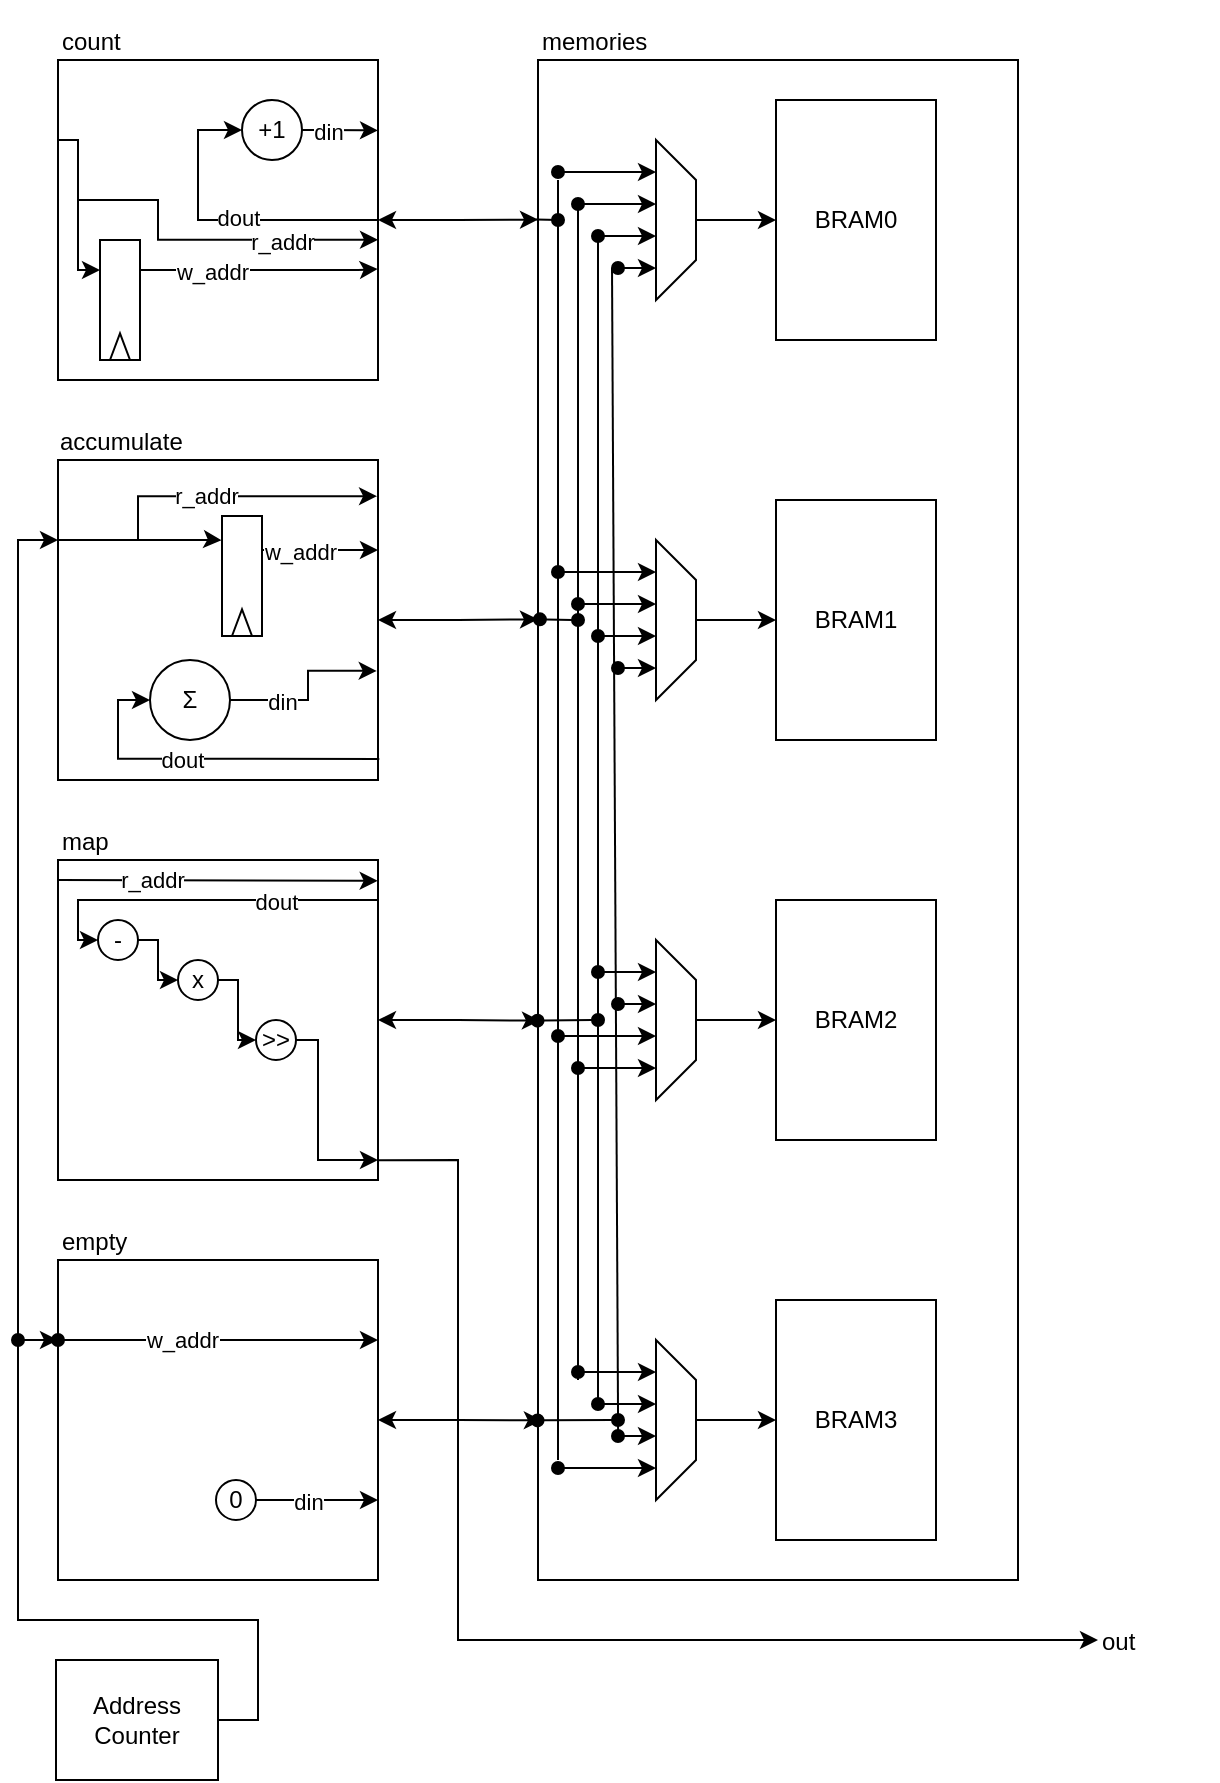 <mxfile version="20.8.23" type="device"><diagram name="Page-1" id="Vo6ZDAoyThmmG-_KPR3J"><mxGraphModel dx="338" dy="541" grid="1" gridSize="10" guides="1" tooltips="1" connect="1" arrows="1" fold="1" page="1" pageScale="1" pageWidth="850" pageHeight="1100" math="0" shadow="0"><root><mxCell id="0"/><mxCell id="1" parent="0"/><mxCell id="JUlNhKk0VV0QI1tBpsiQ-13" value="" style="rounded=0;whiteSpace=wrap;html=1;fillColor=default;" vertex="1" parent="1"><mxGeometry x="80" y="80" width="160" height="160" as="geometry"/></mxCell><mxCell id="JUlNhKk0VV0QI1tBpsiQ-84" style="edgeStyle=orthogonalEdgeStyle;rounded=0;orthogonalLoop=1;jettySize=auto;html=1;exitX=1;exitY=0.5;exitDx=0;exitDy=0;entryX=0;entryY=0.5;entryDx=0;entryDy=0;startArrow=none;startFill=0;endArrow=classic;endFill=1;" edge="1" parent="1" source="JUlNhKk0VV0QI1tBpsiQ-13" target="JUlNhKk0VV0QI1tBpsiQ-79"><mxGeometry relative="1" as="geometry"><Array as="points"><mxPoint x="150" y="160"/><mxPoint x="150" y="115"/></Array></mxGeometry></mxCell><mxCell id="JUlNhKk0VV0QI1tBpsiQ-147" value="dout" style="edgeLabel;html=1;align=center;verticalAlign=middle;resizable=0;points=[];" vertex="1" connectable="0" parent="JUlNhKk0VV0QI1tBpsiQ-84"><mxGeometry x="-0.106" y="-1" relative="1" as="geometry"><mxPoint as="offset"/></mxGeometry></mxCell><mxCell id="JUlNhKk0VV0QI1tBpsiQ-18" style="edgeStyle=orthogonalEdgeStyle;rounded=0;orthogonalLoop=1;jettySize=auto;html=1;exitX=1;exitY=0.5;exitDx=0;exitDy=0;entryX=0;entryY=0.105;entryDx=0;entryDy=0;entryPerimeter=0;startArrow=classic;startFill=1;" edge="1" parent="1" source="JUlNhKk0VV0QI1tBpsiQ-13" target="JUlNhKk0VV0QI1tBpsiQ-17"><mxGeometry relative="1" as="geometry"/></mxCell><mxCell id="JUlNhKk0VV0QI1tBpsiQ-85" style="edgeStyle=orthogonalEdgeStyle;rounded=0;orthogonalLoop=1;jettySize=auto;html=1;exitX=0;exitY=0.25;exitDx=0;exitDy=0;entryX=0;entryY=0.25;entryDx=0;entryDy=0;startArrow=none;startFill=0;endArrow=classic;endFill=1;" edge="1" parent="1" source="JUlNhKk0VV0QI1tBpsiQ-13" target="JUlNhKk0VV0QI1tBpsiQ-29"><mxGeometry relative="1" as="geometry"><Array as="points"><mxPoint x="90" y="120"/><mxPoint x="90" y="185"/></Array></mxGeometry></mxCell><mxCell id="JUlNhKk0VV0QI1tBpsiQ-19" style="edgeStyle=orthogonalEdgeStyle;rounded=0;orthogonalLoop=1;jettySize=auto;html=1;exitX=1;exitY=0.5;exitDx=0;exitDy=0;entryX=0;entryY=0.368;entryDx=0;entryDy=0;entryPerimeter=0;startArrow=classic;startFill=1;" edge="1" parent="1" source="JUlNhKk0VV0QI1tBpsiQ-14" target="JUlNhKk0VV0QI1tBpsiQ-17"><mxGeometry relative="1" as="geometry"/></mxCell><mxCell id="JUlNhKk0VV0QI1tBpsiQ-14" value="" style="rounded=0;whiteSpace=wrap;html=1;fillColor=default;" vertex="1" parent="1"><mxGeometry x="80" y="280" width="160" height="160" as="geometry"/></mxCell><mxCell id="JUlNhKk0VV0QI1tBpsiQ-104" style="edgeStyle=orthogonalEdgeStyle;rounded=0;orthogonalLoop=1;jettySize=auto;html=1;exitX=0;exitY=0.25;exitDx=0;exitDy=0;startArrow=none;startFill=0;endArrow=classic;endFill=1;entryX=-0.012;entryY=0.202;entryDx=0;entryDy=0;entryPerimeter=0;" edge="1" parent="1" source="JUlNhKk0VV0QI1tBpsiQ-14" target="JUlNhKk0VV0QI1tBpsiQ-97"><mxGeometry relative="1" as="geometry"><mxPoint x="160" y="320" as="targetPoint"/><Array as="points"><mxPoint x="160" y="320"/></Array></mxGeometry></mxCell><mxCell id="JUlNhKk0VV0QI1tBpsiQ-20" style="edgeStyle=orthogonalEdgeStyle;rounded=0;orthogonalLoop=1;jettySize=auto;html=1;exitX=1;exitY=0.5;exitDx=0;exitDy=0;entryX=0.004;entryY=0.632;entryDx=0;entryDy=0;entryPerimeter=0;startArrow=classic;startFill=1;" edge="1" parent="1" source="JUlNhKk0VV0QI1tBpsiQ-15" target="JUlNhKk0VV0QI1tBpsiQ-17"><mxGeometry relative="1" as="geometry"><mxPoint x="310" y="562" as="targetPoint"/></mxGeometry></mxCell><mxCell id="JUlNhKk0VV0QI1tBpsiQ-132" style="edgeStyle=orthogonalEdgeStyle;rounded=0;orthogonalLoop=1;jettySize=auto;html=1;startArrow=oval;startFill=1;endArrow=classic;endFill=1;entryX=0;entryY=0.25;entryDx=0;entryDy=0;" edge="1" parent="1" target="JUlNhKk0VV0QI1tBpsiQ-14"><mxGeometry relative="1" as="geometry"><mxPoint x="60" y="320" as="targetPoint"/><mxPoint x="60" y="720" as="sourcePoint"/><Array as="points"><mxPoint x="60" y="320"/></Array></mxGeometry></mxCell><mxCell id="JUlNhKk0VV0QI1tBpsiQ-15" value="" style="rounded=0;whiteSpace=wrap;html=1;fillColor=default;" vertex="1" parent="1"><mxGeometry x="80" y="480" width="160" height="160" as="geometry"/></mxCell><mxCell id="JUlNhKk0VV0QI1tBpsiQ-21" style="edgeStyle=orthogonalEdgeStyle;rounded=0;orthogonalLoop=1;jettySize=auto;html=1;exitX=1;exitY=0.5;exitDx=0;exitDy=0;entryX=0.008;entryY=0.895;entryDx=0;entryDy=0;entryPerimeter=0;startArrow=classic;startFill=1;" edge="1" parent="1" source="JUlNhKk0VV0QI1tBpsiQ-16" target="JUlNhKk0VV0QI1tBpsiQ-17"><mxGeometry relative="1" as="geometry"/></mxCell><mxCell id="JUlNhKk0VV0QI1tBpsiQ-16" value="" style="rounded=0;whiteSpace=wrap;html=1;fillColor=default;" vertex="1" parent="1"><mxGeometry x="80" y="680" width="160" height="160" as="geometry"/></mxCell><mxCell id="JUlNhKk0VV0QI1tBpsiQ-17" value="" style="rounded=0;whiteSpace=wrap;html=1;fillColor=default;" vertex="1" parent="1"><mxGeometry x="320" y="80" width="240" height="760" as="geometry"/></mxCell><mxCell id="JUlNhKk0VV0QI1tBpsiQ-38" style="edgeStyle=orthogonalEdgeStyle;rounded=0;orthogonalLoop=1;jettySize=auto;html=1;exitX=0.5;exitY=0;exitDx=0;exitDy=0;entryX=0;entryY=0.5;entryDx=0;entryDy=0;startArrow=none;startFill=0;" edge="1" parent="1" source="JUlNhKk0VV0QI1tBpsiQ-27" target="JUlNhKk0VV0QI1tBpsiQ-31"><mxGeometry relative="1" as="geometry"/></mxCell><mxCell id="JUlNhKk0VV0QI1tBpsiQ-52" style="edgeStyle=orthogonalEdgeStyle;rounded=0;orthogonalLoop=1;jettySize=auto;html=1;exitX=0.2;exitY=1;exitDx=0;exitDy=0;exitPerimeter=0;startArrow=classic;startFill=1;endArrow=oval;endFill=1;" edge="1" parent="1" source="JUlNhKk0VV0QI1tBpsiQ-27"><mxGeometry relative="1" as="geometry"><mxPoint x="330" y="136" as="targetPoint"/><Array as="points"><mxPoint x="330" y="136"/></Array></mxGeometry></mxCell><mxCell id="JUlNhKk0VV0QI1tBpsiQ-61" style="edgeStyle=orthogonalEdgeStyle;rounded=0;orthogonalLoop=1;jettySize=auto;html=1;exitX=0.4;exitY=1;exitDx=0;exitDy=0;exitPerimeter=0;startArrow=classic;startFill=1;endArrow=oval;endFill=1;" edge="1" parent="1" source="JUlNhKk0VV0QI1tBpsiQ-27"><mxGeometry relative="1" as="geometry"><mxPoint x="340" y="152" as="targetPoint"/><mxPoint x="360" y="152" as="sourcePoint"/></mxGeometry></mxCell><mxCell id="JUlNhKk0VV0QI1tBpsiQ-66" style="edgeStyle=orthogonalEdgeStyle;rounded=0;orthogonalLoop=1;jettySize=auto;html=1;exitX=0.6;exitY=1;exitDx=0;exitDy=0;exitPerimeter=0;startArrow=classic;startFill=1;endArrow=oval;endFill=1;" edge="1" parent="1" source="JUlNhKk0VV0QI1tBpsiQ-27"><mxGeometry relative="1" as="geometry"><mxPoint x="350" y="168" as="targetPoint"/></mxGeometry></mxCell><mxCell id="JUlNhKk0VV0QI1tBpsiQ-71" style="edgeStyle=orthogonalEdgeStyle;rounded=0;orthogonalLoop=1;jettySize=auto;html=1;exitX=0.8;exitY=1;exitDx=0;exitDy=0;exitPerimeter=0;startArrow=classic;startFill=1;endArrow=oval;endFill=1;" edge="1" parent="1" source="JUlNhKk0VV0QI1tBpsiQ-27"><mxGeometry relative="1" as="geometry"><mxPoint x="360" y="184" as="targetPoint"/></mxGeometry></mxCell><mxCell id="JUlNhKk0VV0QI1tBpsiQ-27" value="" style="shape=trapezoid;perimeter=trapezoidPerimeter;whiteSpace=wrap;html=1;fixedSize=1;fillColor=none;rotation=90;points=[[0,0,0,0,0],[0,0.25,0,0,0],[0,0.5,0,0,0],[0,0.75,0,0,0],[0,1,0,0,0],[0.2,1,0,0,0],[0.25,0,0,0,0],[0.4,1,0,0,0],[0.5,0,0,0,0],[0.6,1,0,0,0],[0.75,0,0,0,0],[0.8,1,0,0,0],[1,0,0,0,0],[1,0.25,0,0,0],[1,0.5,0,0,0],[1,0.75,0,0,0],[1,1,0,0,0]];" vertex="1" parent="1"><mxGeometry x="349" y="150" width="80" height="20" as="geometry"/></mxCell><mxCell id="JUlNhKk0VV0QI1tBpsiQ-28" value="" style="group" vertex="1" connectable="0" parent="1"><mxGeometry x="101" y="170" width="20" height="60" as="geometry"/></mxCell><mxCell id="JUlNhKk0VV0QI1tBpsiQ-29" value="" style="rounded=0;whiteSpace=wrap;html=1;container=0;" vertex="1" parent="JUlNhKk0VV0QI1tBpsiQ-28"><mxGeometry width="20" height="60" as="geometry"/></mxCell><mxCell id="JUlNhKk0VV0QI1tBpsiQ-30" value="" style="verticalLabelPosition=bottom;verticalAlign=top;html=1;shape=mxgraph.basic.acute_triangle;dx=0.5;" vertex="1" parent="JUlNhKk0VV0QI1tBpsiQ-28"><mxGeometry x="5" y="46.713" width="10" height="13.287" as="geometry"/></mxCell><mxCell id="JUlNhKk0VV0QI1tBpsiQ-31" value="BRAM0" style="rounded=0;whiteSpace=wrap;html=1;fillColor=none;" vertex="1" parent="1"><mxGeometry x="439" y="100" width="80" height="120" as="geometry"/></mxCell><mxCell id="JUlNhKk0VV0QI1tBpsiQ-32" value="BRAM1" style="rounded=0;whiteSpace=wrap;html=1;fillColor=none;" vertex="1" parent="1"><mxGeometry x="439" y="300" width="80" height="120" as="geometry"/></mxCell><mxCell id="JUlNhKk0VV0QI1tBpsiQ-33" value="BRAM2" style="rounded=0;whiteSpace=wrap;html=1;fillColor=none;" vertex="1" parent="1"><mxGeometry x="439" y="500" width="80" height="120" as="geometry"/></mxCell><mxCell id="JUlNhKk0VV0QI1tBpsiQ-34" value="&lt;div&gt;BRAM3&lt;/div&gt;" style="rounded=0;whiteSpace=wrap;html=1;fillColor=none;" vertex="1" parent="1"><mxGeometry x="439" y="700" width="80" height="120" as="geometry"/></mxCell><mxCell id="JUlNhKk0VV0QI1tBpsiQ-39" style="edgeStyle=orthogonalEdgeStyle;rounded=0;orthogonalLoop=1;jettySize=auto;html=1;exitX=0.5;exitY=0;exitDx=0;exitDy=0;entryX=0;entryY=0.5;entryDx=0;entryDy=0;startArrow=none;startFill=0;exitPerimeter=0;" edge="1" parent="1" source="JUlNhKk0VV0QI1tBpsiQ-43" target="JUlNhKk0VV0QI1tBpsiQ-32"><mxGeometry relative="1" as="geometry"><mxPoint x="390" y="360" as="sourcePoint"/></mxGeometry></mxCell><mxCell id="JUlNhKk0VV0QI1tBpsiQ-40" style="edgeStyle=orthogonalEdgeStyle;rounded=0;orthogonalLoop=1;jettySize=auto;html=1;exitX=0.5;exitY=0;exitDx=0;exitDy=0;entryX=0;entryY=0.5;entryDx=0;entryDy=0;startArrow=none;startFill=0;exitPerimeter=0;" edge="1" parent="1" source="JUlNhKk0VV0QI1tBpsiQ-42" target="JUlNhKk0VV0QI1tBpsiQ-33"><mxGeometry relative="1" as="geometry"><mxPoint x="390" y="560" as="sourcePoint"/></mxGeometry></mxCell><mxCell id="JUlNhKk0VV0QI1tBpsiQ-53" style="edgeStyle=orthogonalEdgeStyle;rounded=0;orthogonalLoop=1;jettySize=auto;html=1;exitX=0.6;exitY=1;exitDx=0;exitDy=0;exitPerimeter=0;startArrow=classic;startFill=1;endArrow=oval;endFill=1;" edge="1" parent="1" source="JUlNhKk0VV0QI1tBpsiQ-42"><mxGeometry relative="1" as="geometry"><mxPoint x="330" y="568" as="targetPoint"/><Array as="points"><mxPoint x="330" y="568"/></Array></mxGeometry></mxCell><mxCell id="JUlNhKk0VV0QI1tBpsiQ-64" style="edgeStyle=orthogonalEdgeStyle;rounded=0;orthogonalLoop=1;jettySize=auto;html=1;exitX=0.8;exitY=1;exitDx=0;exitDy=0;exitPerimeter=0;startArrow=classic;startFill=1;endArrow=oval;endFill=1;" edge="1" parent="1" source="JUlNhKk0VV0QI1tBpsiQ-42"><mxGeometry relative="1" as="geometry"><mxPoint x="340" y="584.207" as="targetPoint"/></mxGeometry></mxCell><mxCell id="JUlNhKk0VV0QI1tBpsiQ-69" style="edgeStyle=orthogonalEdgeStyle;rounded=0;orthogonalLoop=1;jettySize=auto;html=1;exitX=0.2;exitY=1;exitDx=0;exitDy=0;exitPerimeter=0;startArrow=classic;startFill=1;endArrow=oval;endFill=1;" edge="1" parent="1" source="JUlNhKk0VV0QI1tBpsiQ-42"><mxGeometry relative="1" as="geometry"><mxPoint x="350" y="535.931" as="targetPoint"/></mxGeometry></mxCell><mxCell id="JUlNhKk0VV0QI1tBpsiQ-73" style="edgeStyle=orthogonalEdgeStyle;rounded=0;orthogonalLoop=1;jettySize=auto;html=1;exitX=0.4;exitY=1;exitDx=0;exitDy=0;exitPerimeter=0;startArrow=classic;startFill=1;endArrow=oval;endFill=1;" edge="1" parent="1" source="JUlNhKk0VV0QI1tBpsiQ-42"><mxGeometry relative="1" as="geometry"><mxPoint x="360" y="551.816" as="targetPoint"/></mxGeometry></mxCell><mxCell id="JUlNhKk0VV0QI1tBpsiQ-42" value="" style="shape=trapezoid;perimeter=trapezoidPerimeter;whiteSpace=wrap;html=1;fixedSize=1;fillColor=none;rotation=90;points=[[0,0,0,0,0],[0,0.25,0,0,0],[0,0.5,0,0,0],[0,0.75,0,0,0],[0,1,0,0,0],[0.2,1,0,0,0],[0.25,0,0,0,0],[0.4,1,0,0,0],[0.5,0,0,0,0],[0.6,1,0,0,0],[0.75,0,0,0,0],[0.8,1,0,0,0],[1,0,0,0,0],[1,0.25,0,0,0],[1,0.5,0,0,0],[1,0.75,0,0,0],[1,1,0,0,0]];" vertex="1" parent="1"><mxGeometry x="349" y="550" width="80" height="20" as="geometry"/></mxCell><mxCell id="JUlNhKk0VV0QI1tBpsiQ-56" style="edgeStyle=orthogonalEdgeStyle;rounded=0;orthogonalLoop=1;jettySize=auto;html=1;exitX=0.2;exitY=1;exitDx=0;exitDy=0;exitPerimeter=0;startArrow=classic;startFill=1;endArrow=oval;endFill=1;" edge="1" parent="1" source="JUlNhKk0VV0QI1tBpsiQ-43"><mxGeometry relative="1" as="geometry"><mxPoint x="330" y="336" as="targetPoint"/></mxGeometry></mxCell><mxCell id="JUlNhKk0VV0QI1tBpsiQ-63" style="edgeStyle=orthogonalEdgeStyle;rounded=0;orthogonalLoop=1;jettySize=auto;html=1;exitX=0.4;exitY=1;exitDx=0;exitDy=0;exitPerimeter=0;startArrow=classic;startFill=1;endArrow=oval;endFill=1;" edge="1" parent="1" source="JUlNhKk0VV0QI1tBpsiQ-43"><mxGeometry relative="1" as="geometry"><mxPoint x="340" y="351.793" as="targetPoint"/></mxGeometry></mxCell><mxCell id="JUlNhKk0VV0QI1tBpsiQ-68" style="edgeStyle=orthogonalEdgeStyle;rounded=0;orthogonalLoop=1;jettySize=auto;html=1;exitX=0.6;exitY=1;exitDx=0;exitDy=0;exitPerimeter=0;startArrow=classic;startFill=1;endArrow=oval;endFill=1;" edge="1" parent="1" source="JUlNhKk0VV0QI1tBpsiQ-43"><mxGeometry relative="1" as="geometry"><mxPoint x="350" y="368.345" as="targetPoint"/></mxGeometry></mxCell><mxCell id="JUlNhKk0VV0QI1tBpsiQ-74" style="edgeStyle=orthogonalEdgeStyle;rounded=0;orthogonalLoop=1;jettySize=auto;html=1;exitX=0.8;exitY=1;exitDx=0;exitDy=0;exitPerimeter=0;startArrow=classic;startFill=1;endArrow=oval;endFill=1;" edge="1" parent="1" source="JUlNhKk0VV0QI1tBpsiQ-43"><mxGeometry relative="1" as="geometry"><mxPoint x="360" y="384.061" as="targetPoint"/></mxGeometry></mxCell><mxCell id="JUlNhKk0VV0QI1tBpsiQ-43" value="" style="shape=trapezoid;perimeter=trapezoidPerimeter;whiteSpace=wrap;html=1;fixedSize=1;fillColor=none;rotation=90;points=[[0,0,0,0,0],[0,0.25,0,0,0],[0,0.5,0,0,0],[0,0.75,0,0,0],[0,1,0,0,0],[0.2,1,0,0,0],[0.25,0,0,0,0],[0.4,1,0,0,0],[0.5,0,0,0,0],[0.6,1,0,0,0],[0.75,0,0,0,0],[0.8,1,0,0,0],[1,0,0,0,0],[1,0.25,0,0,0],[1,0.5,0,0,0],[1,0.75,0,0,0],[1,1,0,0,0]];" vertex="1" parent="1"><mxGeometry x="349" y="350" width="80" height="20" as="geometry"/></mxCell><mxCell id="JUlNhKk0VV0QI1tBpsiQ-46" style="edgeStyle=orthogonalEdgeStyle;rounded=0;orthogonalLoop=1;jettySize=auto;html=1;entryX=0;entryY=0.5;entryDx=0;entryDy=0;startArrow=none;startFill=0;" edge="1" parent="1" source="JUlNhKk0VV0QI1tBpsiQ-45" target="JUlNhKk0VV0QI1tBpsiQ-34"><mxGeometry relative="1" as="geometry"/></mxCell><mxCell id="JUlNhKk0VV0QI1tBpsiQ-54" style="edgeStyle=orthogonalEdgeStyle;rounded=0;orthogonalLoop=1;jettySize=auto;html=1;exitX=0.8;exitY=1;exitDx=0;exitDy=0;exitPerimeter=0;startArrow=classic;startFill=1;endArrow=oval;endFill=1;" edge="1" parent="1" source="JUlNhKk0VV0QI1tBpsiQ-45"><mxGeometry relative="1" as="geometry"><mxPoint x="330" y="784" as="targetPoint"/></mxGeometry></mxCell><mxCell id="JUlNhKk0VV0QI1tBpsiQ-62" style="edgeStyle=orthogonalEdgeStyle;rounded=0;orthogonalLoop=1;jettySize=auto;html=1;exitX=0.2;exitY=1;exitDx=0;exitDy=0;exitPerimeter=0;startArrow=classic;startFill=1;endArrow=oval;endFill=1;" edge="1" parent="1" source="JUlNhKk0VV0QI1tBpsiQ-45"><mxGeometry relative="1" as="geometry"><mxPoint x="340" y="736" as="targetPoint"/></mxGeometry></mxCell><mxCell id="JUlNhKk0VV0QI1tBpsiQ-67" style="edgeStyle=orthogonalEdgeStyle;rounded=0;orthogonalLoop=1;jettySize=auto;html=1;exitX=0.4;exitY=1;exitDx=0;exitDy=0;exitPerimeter=0;entryX=0.125;entryY=0.884;entryDx=0;entryDy=0;entryPerimeter=0;startArrow=classic;startFill=1;endArrow=oval;endFill=1;" edge="1" parent="1" source="JUlNhKk0VV0QI1tBpsiQ-45" target="JUlNhKk0VV0QI1tBpsiQ-17"><mxGeometry relative="1" as="geometry"/></mxCell><mxCell id="JUlNhKk0VV0QI1tBpsiQ-72" style="edgeStyle=orthogonalEdgeStyle;rounded=0;orthogonalLoop=1;jettySize=auto;html=1;exitX=0.6;exitY=1;exitDx=0;exitDy=0;exitPerimeter=0;startArrow=classic;startFill=1;endArrow=oval;endFill=1;" edge="1" parent="1" source="JUlNhKk0VV0QI1tBpsiQ-45"><mxGeometry relative="1" as="geometry"><mxPoint x="360" y="768.143" as="targetPoint"/></mxGeometry></mxCell><mxCell id="JUlNhKk0VV0QI1tBpsiQ-45" value="" style="shape=trapezoid;perimeter=trapezoidPerimeter;whiteSpace=wrap;html=1;fixedSize=1;fillColor=none;rotation=90;points=[[0,0,0,0,0],[0,0.25,0,0,0],[0,0.5,0,0,0],[0,0.75,0,0,0],[0,1,0,0,0],[0.2,1,0,0,0],[0.25,0,0,0,0],[0.4,1,0,0,0],[0.5,0,0,0,0],[0.6,1,0,0,0],[0.75,0,0,0,0],[0.8,1,0,0,0],[1,0,0,0,0],[1,0.25,0,0,0],[1,0.5,0,0,0],[1,0.75,0,0,0],[1,1,0,0,0]];" vertex="1" parent="1"><mxGeometry x="349" y="750" width="80" height="20" as="geometry"/></mxCell><mxCell id="JUlNhKk0VV0QI1tBpsiQ-57" value="" style="endArrow=none;html=1;rounded=0;entryX=-0.004;entryY=0.105;entryDx=0;entryDy=0;entryPerimeter=0;" edge="1" parent="1" target="JUlNhKk0VV0QI1tBpsiQ-17"><mxGeometry width="50" height="50" relative="1" as="geometry"><mxPoint x="330" y="780" as="sourcePoint"/><mxPoint x="310" y="270" as="targetPoint"/><Array as="points"><mxPoint x="330" y="160"/></Array></mxGeometry></mxCell><mxCell id="JUlNhKk0VV0QI1tBpsiQ-59" value="" style="endArrow=none;html=1;rounded=0;startArrow=oval;startFill=1;" edge="1" parent="1"><mxGeometry width="50" height="50" relative="1" as="geometry"><mxPoint x="330" y="160" as="sourcePoint"/><mxPoint x="330" y="140" as="targetPoint"/></mxGeometry></mxCell><mxCell id="JUlNhKk0VV0QI1tBpsiQ-60" value="" style="endArrow=none;html=1;rounded=0;" edge="1" parent="1"><mxGeometry width="50" height="50" relative="1" as="geometry"><mxPoint x="340" y="740" as="sourcePoint"/><mxPoint x="340" y="150" as="targetPoint"/></mxGeometry></mxCell><mxCell id="JUlNhKk0VV0QI1tBpsiQ-65" value="" style="endArrow=none;html=1;rounded=0;exitX=0.125;exitY=0.882;exitDx=0;exitDy=0;exitPerimeter=0;" edge="1" parent="1" source="JUlNhKk0VV0QI1tBpsiQ-17"><mxGeometry width="50" height="50" relative="1" as="geometry"><mxPoint x="300" y="250" as="sourcePoint"/><mxPoint x="350" y="170" as="targetPoint"/></mxGeometry></mxCell><mxCell id="JUlNhKk0VV0QI1tBpsiQ-70" value="" style="endArrow=none;html=1;rounded=0;entryX=0.8;entryY=1;entryDx=0;entryDy=0;entryPerimeter=0;exitX=0.167;exitY=0.908;exitDx=0;exitDy=0;exitPerimeter=0;" edge="1" parent="1" source="JUlNhKk0VV0QI1tBpsiQ-17"><mxGeometry width="50" height="50" relative="1" as="geometry"><mxPoint x="290" y="730" as="sourcePoint"/><mxPoint x="357" y="184" as="targetPoint"/></mxGeometry></mxCell><mxCell id="JUlNhKk0VV0QI1tBpsiQ-75" value="" style="endArrow=oval;html=1;rounded=0;exitX=0.004;exitY=0.368;exitDx=0;exitDy=0;exitPerimeter=0;startArrow=oval;startFill=1;endFill=1;" edge="1" parent="1" source="JUlNhKk0VV0QI1tBpsiQ-17"><mxGeometry width="50" height="50" relative="1" as="geometry"><mxPoint x="320" y="410" as="sourcePoint"/><mxPoint x="340" y="360" as="targetPoint"/></mxGeometry></mxCell><mxCell id="JUlNhKk0VV0QI1tBpsiQ-76" value="" style="endArrow=oval;html=1;rounded=0;exitX=-0.001;exitY=0.632;exitDx=0;exitDy=0;exitPerimeter=0;startArrow=oval;startFill=1;endFill=1;" edge="1" parent="1" source="JUlNhKk0VV0QI1tBpsiQ-17"><mxGeometry width="50" height="50" relative="1" as="geometry"><mxPoint x="331" y="370" as="sourcePoint"/><mxPoint x="350" y="560" as="targetPoint"/></mxGeometry></mxCell><mxCell id="JUlNhKk0VV0QI1tBpsiQ-77" value="" style="endArrow=oval;html=1;rounded=0;exitX=-0.001;exitY=0.895;exitDx=0;exitDy=0;exitPerimeter=0;startArrow=oval;startFill=1;endFill=1;" edge="1" parent="1" source="JUlNhKk0VV0QI1tBpsiQ-17"><mxGeometry width="50" height="50" relative="1" as="geometry"><mxPoint x="330" y="570" as="sourcePoint"/><mxPoint x="360" y="760" as="targetPoint"/></mxGeometry></mxCell><mxCell id="JUlNhKk0VV0QI1tBpsiQ-88" style="edgeStyle=orthogonalEdgeStyle;rounded=0;orthogonalLoop=1;jettySize=auto;html=1;exitX=1;exitY=0.5;exitDx=0;exitDy=0;entryX=1;entryY=0.22;entryDx=0;entryDy=0;entryPerimeter=0;startArrow=none;startFill=0;endArrow=classic;endFill=1;" edge="1" parent="1" source="JUlNhKk0VV0QI1tBpsiQ-79" target="JUlNhKk0VV0QI1tBpsiQ-13"><mxGeometry relative="1" as="geometry"><Array as="points"><mxPoint x="210" y="115"/></Array></mxGeometry></mxCell><mxCell id="JUlNhKk0VV0QI1tBpsiQ-89" value="din" style="edgeLabel;html=1;align=center;verticalAlign=middle;resizable=0;points=[];" vertex="1" connectable="0" parent="JUlNhKk0VV0QI1tBpsiQ-88"><mxGeometry x="-0.305" y="-1" relative="1" as="geometry"><mxPoint as="offset"/></mxGeometry></mxCell><mxCell id="JUlNhKk0VV0QI1tBpsiQ-79" value="+1" style="ellipse;whiteSpace=wrap;html=1;aspect=fixed;fillColor=none;" vertex="1" parent="1"><mxGeometry x="172" y="100" width="30" height="30" as="geometry"/></mxCell><mxCell id="JUlNhKk0VV0QI1tBpsiQ-87" style="edgeStyle=orthogonalEdgeStyle;rounded=0;orthogonalLoop=1;jettySize=auto;html=1;exitX=1;exitY=0.25;exitDx=0;exitDy=0;startArrow=none;startFill=0;endArrow=classic;endFill=1;entryX=0.999;entryY=0.653;entryDx=0;entryDy=0;entryPerimeter=0;" edge="1" parent="1" source="JUlNhKk0VV0QI1tBpsiQ-29" target="JUlNhKk0VV0QI1tBpsiQ-13"><mxGeometry relative="1" as="geometry"><mxPoint x="230" y="180" as="targetPoint"/><Array as="points"><mxPoint x="230" y="185"/></Array></mxGeometry></mxCell><mxCell id="JUlNhKk0VV0QI1tBpsiQ-93" value="w_addr" style="edgeLabel;html=1;align=center;verticalAlign=middle;resizable=0;points=[];" vertex="1" connectable="0" parent="JUlNhKk0VV0QI1tBpsiQ-87"><mxGeometry x="-0.404" y="-1" relative="1" as="geometry"><mxPoint as="offset"/></mxGeometry></mxCell><mxCell id="JUlNhKk0VV0QI1tBpsiQ-90" style="edgeStyle=orthogonalEdgeStyle;rounded=0;orthogonalLoop=1;jettySize=auto;html=1;entryX=1;entryY=0.562;entryDx=0;entryDy=0;entryPerimeter=0;startArrow=none;startFill=0;endArrow=classic;endFill=1;" edge="1" parent="1" target="JUlNhKk0VV0QI1tBpsiQ-13"><mxGeometry relative="1" as="geometry"><mxPoint x="90" y="150" as="sourcePoint"/><Array as="points"><mxPoint x="130" y="150"/><mxPoint x="130" y="170"/></Array></mxGeometry></mxCell><mxCell id="JUlNhKk0VV0QI1tBpsiQ-92" value="r_addr" style="edgeLabel;html=1;align=center;verticalAlign=middle;resizable=0;points=[];" vertex="1" connectable="0" parent="JUlNhKk0VV0QI1tBpsiQ-90"><mxGeometry x="0.431" y="-1" relative="1" as="geometry"><mxPoint as="offset"/></mxGeometry></mxCell><mxCell id="JUlNhKk0VV0QI1tBpsiQ-100" style="edgeStyle=orthogonalEdgeStyle;rounded=0;orthogonalLoop=1;jettySize=auto;html=1;exitX=1.004;exitY=0.934;exitDx=0;exitDy=0;entryX=0;entryY=0.5;entryDx=0;entryDy=0;startArrow=none;startFill=0;endArrow=classic;endFill=1;exitPerimeter=0;" edge="1" parent="1" source="JUlNhKk0VV0QI1tBpsiQ-14" target="JUlNhKk0VV0QI1tBpsiQ-109"><mxGeometry relative="1" as="geometry"><mxPoint x="122.0" y="395.0" as="targetPoint"/><Array as="points"><mxPoint x="110" y="429"/><mxPoint x="110" y="400"/></Array></mxGeometry></mxCell><mxCell id="JUlNhKk0VV0QI1tBpsiQ-103" value="dout" style="edgeLabel;html=1;align=center;verticalAlign=middle;resizable=0;points=[];" vertex="1" connectable="0" parent="JUlNhKk0VV0QI1tBpsiQ-100"><mxGeometry x="0.122" relative="1" as="geometry"><mxPoint as="offset"/></mxGeometry></mxCell><mxCell id="JUlNhKk0VV0QI1tBpsiQ-101" style="edgeStyle=orthogonalEdgeStyle;rounded=0;orthogonalLoop=1;jettySize=auto;html=1;exitX=1;exitY=0.5;exitDx=0;exitDy=0;entryX=0.996;entryY=0.659;entryDx=0;entryDy=0;entryPerimeter=0;startArrow=none;startFill=0;endArrow=classic;endFill=1;" edge="1" parent="1" source="JUlNhKk0VV0QI1tBpsiQ-109" target="JUlNhKk0VV0QI1tBpsiQ-14"><mxGeometry relative="1" as="geometry"><mxPoint x="172.0" y="395.0" as="sourcePoint"/><Array as="points"><mxPoint x="205" y="400"/><mxPoint x="205" y="385"/></Array></mxGeometry></mxCell><mxCell id="JUlNhKk0VV0QI1tBpsiQ-102" value="din" style="edgeLabel;html=1;align=center;verticalAlign=middle;resizable=0;points=[];" vertex="1" connectable="0" parent="JUlNhKk0VV0QI1tBpsiQ-101"><mxGeometry x="-0.417" y="-1" relative="1" as="geometry"><mxPoint as="offset"/></mxGeometry></mxCell><mxCell id="JUlNhKk0VV0QI1tBpsiQ-96" value="" style="group;labelBackgroundColor=#FFFFFF;fillColor=none;" vertex="1" connectable="0" parent="1"><mxGeometry x="162" y="308" width="20" height="60" as="geometry"/></mxCell><mxCell id="JUlNhKk0VV0QI1tBpsiQ-97" value="" style="rounded=0;whiteSpace=wrap;html=1;container=0;labelBackgroundColor=#FFFFFF;fillColor=none;" vertex="1" parent="JUlNhKk0VV0QI1tBpsiQ-96"><mxGeometry width="20" height="60" as="geometry"/></mxCell><mxCell id="JUlNhKk0VV0QI1tBpsiQ-98" value="" style="verticalLabelPosition=bottom;verticalAlign=top;html=1;shape=mxgraph.basic.acute_triangle;dx=0.5;labelBackgroundColor=#FFFFFF;fillColor=none;" vertex="1" parent="JUlNhKk0VV0QI1tBpsiQ-96"><mxGeometry x="5" y="46.713" width="10" height="13.287" as="geometry"/></mxCell><mxCell id="JUlNhKk0VV0QI1tBpsiQ-105" style="edgeStyle=orthogonalEdgeStyle;rounded=0;orthogonalLoop=1;jettySize=auto;html=1;exitX=1;exitY=0.25;exitDx=0;exitDy=0;startArrow=none;startFill=0;endArrow=classic;endFill=1;" edge="1" parent="1" source="JUlNhKk0VV0QI1tBpsiQ-97"><mxGeometry relative="1" as="geometry"><mxPoint x="240" y="325" as="targetPoint"/><Array as="points"><mxPoint x="240" y="325"/></Array></mxGeometry></mxCell><mxCell id="JUlNhKk0VV0QI1tBpsiQ-108" value="w_addr" style="edgeLabel;html=1;align=center;verticalAlign=middle;resizable=0;points=[];" vertex="1" connectable="0" parent="JUlNhKk0VV0QI1tBpsiQ-105"><mxGeometry x="-0.303" y="-1" relative="1" as="geometry"><mxPoint as="offset"/></mxGeometry></mxCell><mxCell id="JUlNhKk0VV0QI1tBpsiQ-106" style="edgeStyle=orthogonalEdgeStyle;rounded=0;orthogonalLoop=1;jettySize=auto;html=1;startArrow=none;startFill=0;endArrow=classic;endFill=1;entryX=0.997;entryY=0.113;entryDx=0;entryDy=0;entryPerimeter=0;" edge="1" parent="1" target="JUlNhKk0VV0QI1tBpsiQ-14"><mxGeometry relative="1" as="geometry"><mxPoint x="120" y="320" as="sourcePoint"/><mxPoint x="250" y="335" as="targetPoint"/><Array as="points"><mxPoint x="120" y="298"/></Array></mxGeometry></mxCell><mxCell id="JUlNhKk0VV0QI1tBpsiQ-107" value="r_addr" style="edgeLabel;html=1;align=center;verticalAlign=middle;resizable=0;points=[];" vertex="1" connectable="0" parent="JUlNhKk0VV0QI1tBpsiQ-106"><mxGeometry x="-0.21" relative="1" as="geometry"><mxPoint as="offset"/></mxGeometry></mxCell><mxCell id="JUlNhKk0VV0QI1tBpsiQ-109" value="Σ" style="ellipse;whiteSpace=wrap;html=1;aspect=fixed;labelBackgroundColor=#FFFFFF;fillColor=none;" vertex="1" parent="1"><mxGeometry x="126" y="380" width="40" height="40" as="geometry"/></mxCell><mxCell id="JUlNhKk0VV0QI1tBpsiQ-116" style="edgeStyle=orthogonalEdgeStyle;rounded=0;orthogonalLoop=1;jettySize=auto;html=1;exitX=1;exitY=0.5;exitDx=0;exitDy=0;entryX=0;entryY=0.5;entryDx=0;entryDy=0;startArrow=none;startFill=0;endArrow=classic;endFill=1;" edge="1" parent="1" source="JUlNhKk0VV0QI1tBpsiQ-110" target="JUlNhKk0VV0QI1tBpsiQ-112"><mxGeometry relative="1" as="geometry"><Array as="points"><mxPoint x="130" y="540"/></Array></mxGeometry></mxCell><mxCell id="JUlNhKk0VV0QI1tBpsiQ-122" style="edgeStyle=orthogonalEdgeStyle;rounded=0;orthogonalLoop=1;jettySize=auto;html=1;exitX=0;exitY=0.5;exitDx=0;exitDy=0;startArrow=none;startFill=0;endArrow=classic;endFill=1;entryX=0;entryY=0.5;entryDx=0;entryDy=0;" edge="1" parent="1" target="JUlNhKk0VV0QI1tBpsiQ-110"><mxGeometry relative="1" as="geometry"><mxPoint x="240" y="500" as="sourcePoint"/><Array as="points"><mxPoint x="240" y="500"/><mxPoint x="90" y="500"/><mxPoint x="90" y="520"/></Array></mxGeometry></mxCell><mxCell id="JUlNhKk0VV0QI1tBpsiQ-123" value="dout" style="edgeLabel;html=1;align=center;verticalAlign=middle;resizable=0;points=[];" vertex="1" connectable="0" parent="JUlNhKk0VV0QI1tBpsiQ-122"><mxGeometry x="-0.426" y="1" relative="1" as="geometry"><mxPoint as="offset"/></mxGeometry></mxCell><mxCell id="JUlNhKk0VV0QI1tBpsiQ-110" value="-" style="ellipse;whiteSpace=wrap;html=1;aspect=fixed;labelBackgroundColor=#FFFFFF;fillColor=none;" vertex="1" parent="1"><mxGeometry x="100" y="510" width="20" height="20" as="geometry"/></mxCell><mxCell id="JUlNhKk0VV0QI1tBpsiQ-115" style="edgeStyle=orthogonalEdgeStyle;rounded=0;orthogonalLoop=1;jettySize=auto;html=1;exitX=1;exitY=0.5;exitDx=0;exitDy=0;entryX=0;entryY=0.5;entryDx=0;entryDy=0;startArrow=none;startFill=0;endArrow=classic;endFill=1;" edge="1" parent="1" source="JUlNhKk0VV0QI1tBpsiQ-112" target="JUlNhKk0VV0QI1tBpsiQ-113"><mxGeometry relative="1" as="geometry"><Array as="points"><mxPoint x="170" y="540"/><mxPoint x="170" y="570"/></Array></mxGeometry></mxCell><mxCell id="JUlNhKk0VV0QI1tBpsiQ-112" value="x" style="ellipse;whiteSpace=wrap;html=1;aspect=fixed;labelBackgroundColor=#FFFFFF;fillColor=none;" vertex="1" parent="1"><mxGeometry x="140" y="530" width="20" height="20" as="geometry"/></mxCell><mxCell id="JUlNhKk0VV0QI1tBpsiQ-120" style="edgeStyle=orthogonalEdgeStyle;rounded=0;orthogonalLoop=1;jettySize=auto;html=1;exitX=1;exitY=0.5;exitDx=0;exitDy=0;startArrow=none;startFill=0;endArrow=classic;endFill=1;" edge="1" parent="1" source="JUlNhKk0VV0QI1tBpsiQ-113"><mxGeometry relative="1" as="geometry"><mxPoint x="240" y="630" as="targetPoint"/><Array as="points"><mxPoint x="210" y="570"/><mxPoint x="210" y="630"/></Array></mxGeometry></mxCell><mxCell id="JUlNhKk0VV0QI1tBpsiQ-113" value="&amp;gt;&amp;gt;" style="ellipse;whiteSpace=wrap;html=1;aspect=fixed;labelBackgroundColor=none;fillColor=none;" vertex="1" parent="1"><mxGeometry x="179" y="560" width="20" height="20" as="geometry"/></mxCell><mxCell id="JUlNhKk0VV0QI1tBpsiQ-124" value="" style="endArrow=classic;html=1;rounded=0;entryX=0.999;entryY=0.065;entryDx=0;entryDy=0;entryPerimeter=0;" edge="1" parent="1" target="JUlNhKk0VV0QI1tBpsiQ-15"><mxGeometry width="50" height="50" relative="1" as="geometry"><mxPoint x="80" y="490" as="sourcePoint"/><mxPoint x="200" y="460" as="targetPoint"/></mxGeometry></mxCell><mxCell id="JUlNhKk0VV0QI1tBpsiQ-125" value="r_addr" style="edgeLabel;html=1;align=center;verticalAlign=middle;resizable=0;points=[];" vertex="1" connectable="0" parent="JUlNhKk0VV0QI1tBpsiQ-124"><mxGeometry x="-0.416" relative="1" as="geometry"><mxPoint as="offset"/></mxGeometry></mxCell><mxCell id="JUlNhKk0VV0QI1tBpsiQ-130" style="edgeStyle=orthogonalEdgeStyle;rounded=0;orthogonalLoop=1;jettySize=auto;html=1;exitX=1;exitY=0.5;exitDx=0;exitDy=0;entryX=0;entryY=0.25;entryDx=0;entryDy=0;startArrow=none;startFill=0;endArrow=classic;endFill=1;" edge="1" parent="1" source="JUlNhKk0VV0QI1tBpsiQ-129" target="JUlNhKk0VV0QI1tBpsiQ-16"><mxGeometry relative="1" as="geometry"/></mxCell><mxCell id="JUlNhKk0VV0QI1tBpsiQ-129" value="&lt;span style=&quot;background-color: rgb(255, 255, 255);&quot;&gt;Address Counter&lt;/span&gt;" style="rounded=0;whiteSpace=wrap;html=1;labelBackgroundColor=#FFFFFF;fillColor=default;" vertex="1" parent="1"><mxGeometry x="79" y="880" width="81" height="60" as="geometry"/></mxCell><mxCell id="JUlNhKk0VV0QI1tBpsiQ-133" style="edgeStyle=orthogonalEdgeStyle;rounded=0;orthogonalLoop=1;jettySize=auto;html=1;exitX=0;exitY=0.25;exitDx=0;exitDy=0;entryX=1;entryY=0.25;entryDx=0;entryDy=0;startArrow=oval;startFill=1;endArrow=classic;endFill=1;" edge="1" parent="1" source="JUlNhKk0VV0QI1tBpsiQ-16" target="JUlNhKk0VV0QI1tBpsiQ-16"><mxGeometry relative="1" as="geometry"><Array as="points"><mxPoint x="170" y="720"/><mxPoint x="170" y="720"/></Array></mxGeometry></mxCell><mxCell id="JUlNhKk0VV0QI1tBpsiQ-134" value="w_addr" style="edgeLabel;html=1;align=center;verticalAlign=middle;resizable=0;points=[];" vertex="1" connectable="0" parent="JUlNhKk0VV0QI1tBpsiQ-133"><mxGeometry x="-0.234" relative="1" as="geometry"><mxPoint as="offset"/></mxGeometry></mxCell><mxCell id="JUlNhKk0VV0QI1tBpsiQ-137" style="edgeStyle=orthogonalEdgeStyle;rounded=0;orthogonalLoop=1;jettySize=auto;html=1;exitX=1;exitY=0.5;exitDx=0;exitDy=0;entryX=1;entryY=0.75;entryDx=0;entryDy=0;startArrow=none;startFill=0;endArrow=classic;endFill=1;" edge="1" parent="1" source="JUlNhKk0VV0QI1tBpsiQ-135" target="JUlNhKk0VV0QI1tBpsiQ-16"><mxGeometry relative="1" as="geometry"><Array as="points"><mxPoint x="200" y="800"/><mxPoint x="200" y="800"/></Array></mxGeometry></mxCell><mxCell id="JUlNhKk0VV0QI1tBpsiQ-138" value="din" style="edgeLabel;html=1;align=center;verticalAlign=middle;resizable=0;points=[];" vertex="1" connectable="0" parent="JUlNhKk0VV0QI1tBpsiQ-137"><mxGeometry x="-0.162" y="-1" relative="1" as="geometry"><mxPoint as="offset"/></mxGeometry></mxCell><mxCell id="JUlNhKk0VV0QI1tBpsiQ-135" value="0" style="ellipse;whiteSpace=wrap;html=1;aspect=fixed;labelBackgroundColor=#FFFFFF;fillColor=none;" vertex="1" parent="1"><mxGeometry x="159" y="790" width="20" height="20" as="geometry"/></mxCell><mxCell id="JUlNhKk0VV0QI1tBpsiQ-139" value="" style="endArrow=classic;html=1;rounded=0;exitX=1.002;exitY=0.938;exitDx=0;exitDy=0;exitPerimeter=0;entryX=0;entryY=0.5;entryDx=0;entryDy=0;" edge="1" parent="1" source="JUlNhKk0VV0QI1tBpsiQ-15" target="JUlNhKk0VV0QI1tBpsiQ-140"><mxGeometry width="50" height="50" relative="1" as="geometry"><mxPoint x="250" y="630" as="sourcePoint"/><mxPoint x="580" y="930" as="targetPoint"/><Array as="points"><mxPoint x="280" y="630"/><mxPoint x="280" y="870"/></Array></mxGeometry></mxCell><mxCell id="JUlNhKk0VV0QI1tBpsiQ-140" value="out" style="text;html=1;strokeColor=none;fillColor=none;align=left;verticalAlign=bottom;whiteSpace=wrap;rounded=0;" vertex="1" parent="1"><mxGeometry x="600" y="860" width="60" height="20" as="geometry"/></mxCell><mxCell id="JUlNhKk0VV0QI1tBpsiQ-141" value="count" style="text;html=1;strokeColor=none;fillColor=none;align=left;verticalAlign=bottom;whiteSpace=wrap;rounded=0;" vertex="1" parent="1"><mxGeometry x="80" y="50" width="60" height="30" as="geometry"/></mxCell><mxCell id="JUlNhKk0VV0QI1tBpsiQ-142" value="accumulate" style="text;html=1;strokeColor=none;fillColor=none;align=left;verticalAlign=bottom;whiteSpace=wrap;rounded=0;" vertex="1" parent="1"><mxGeometry x="79" y="250" width="60" height="30" as="geometry"/></mxCell><mxCell id="JUlNhKk0VV0QI1tBpsiQ-143" value="map" style="text;html=1;strokeColor=none;fillColor=none;align=left;verticalAlign=bottom;whiteSpace=wrap;rounded=0;" vertex="1" parent="1"><mxGeometry x="80" y="450" width="60" height="30" as="geometry"/></mxCell><mxCell id="JUlNhKk0VV0QI1tBpsiQ-144" value="empty" style="text;html=1;strokeColor=none;fillColor=none;align=left;verticalAlign=bottom;whiteSpace=wrap;rounded=0;" vertex="1" parent="1"><mxGeometry x="80" y="650" width="60" height="30" as="geometry"/></mxCell><mxCell id="JUlNhKk0VV0QI1tBpsiQ-145" value="memories" style="text;html=1;strokeColor=none;fillColor=none;align=left;verticalAlign=bottom;whiteSpace=wrap;rounded=0;" vertex="1" parent="1"><mxGeometry x="320" y="50" width="60" height="30" as="geometry"/></mxCell></root></mxGraphModel></diagram></mxfile>